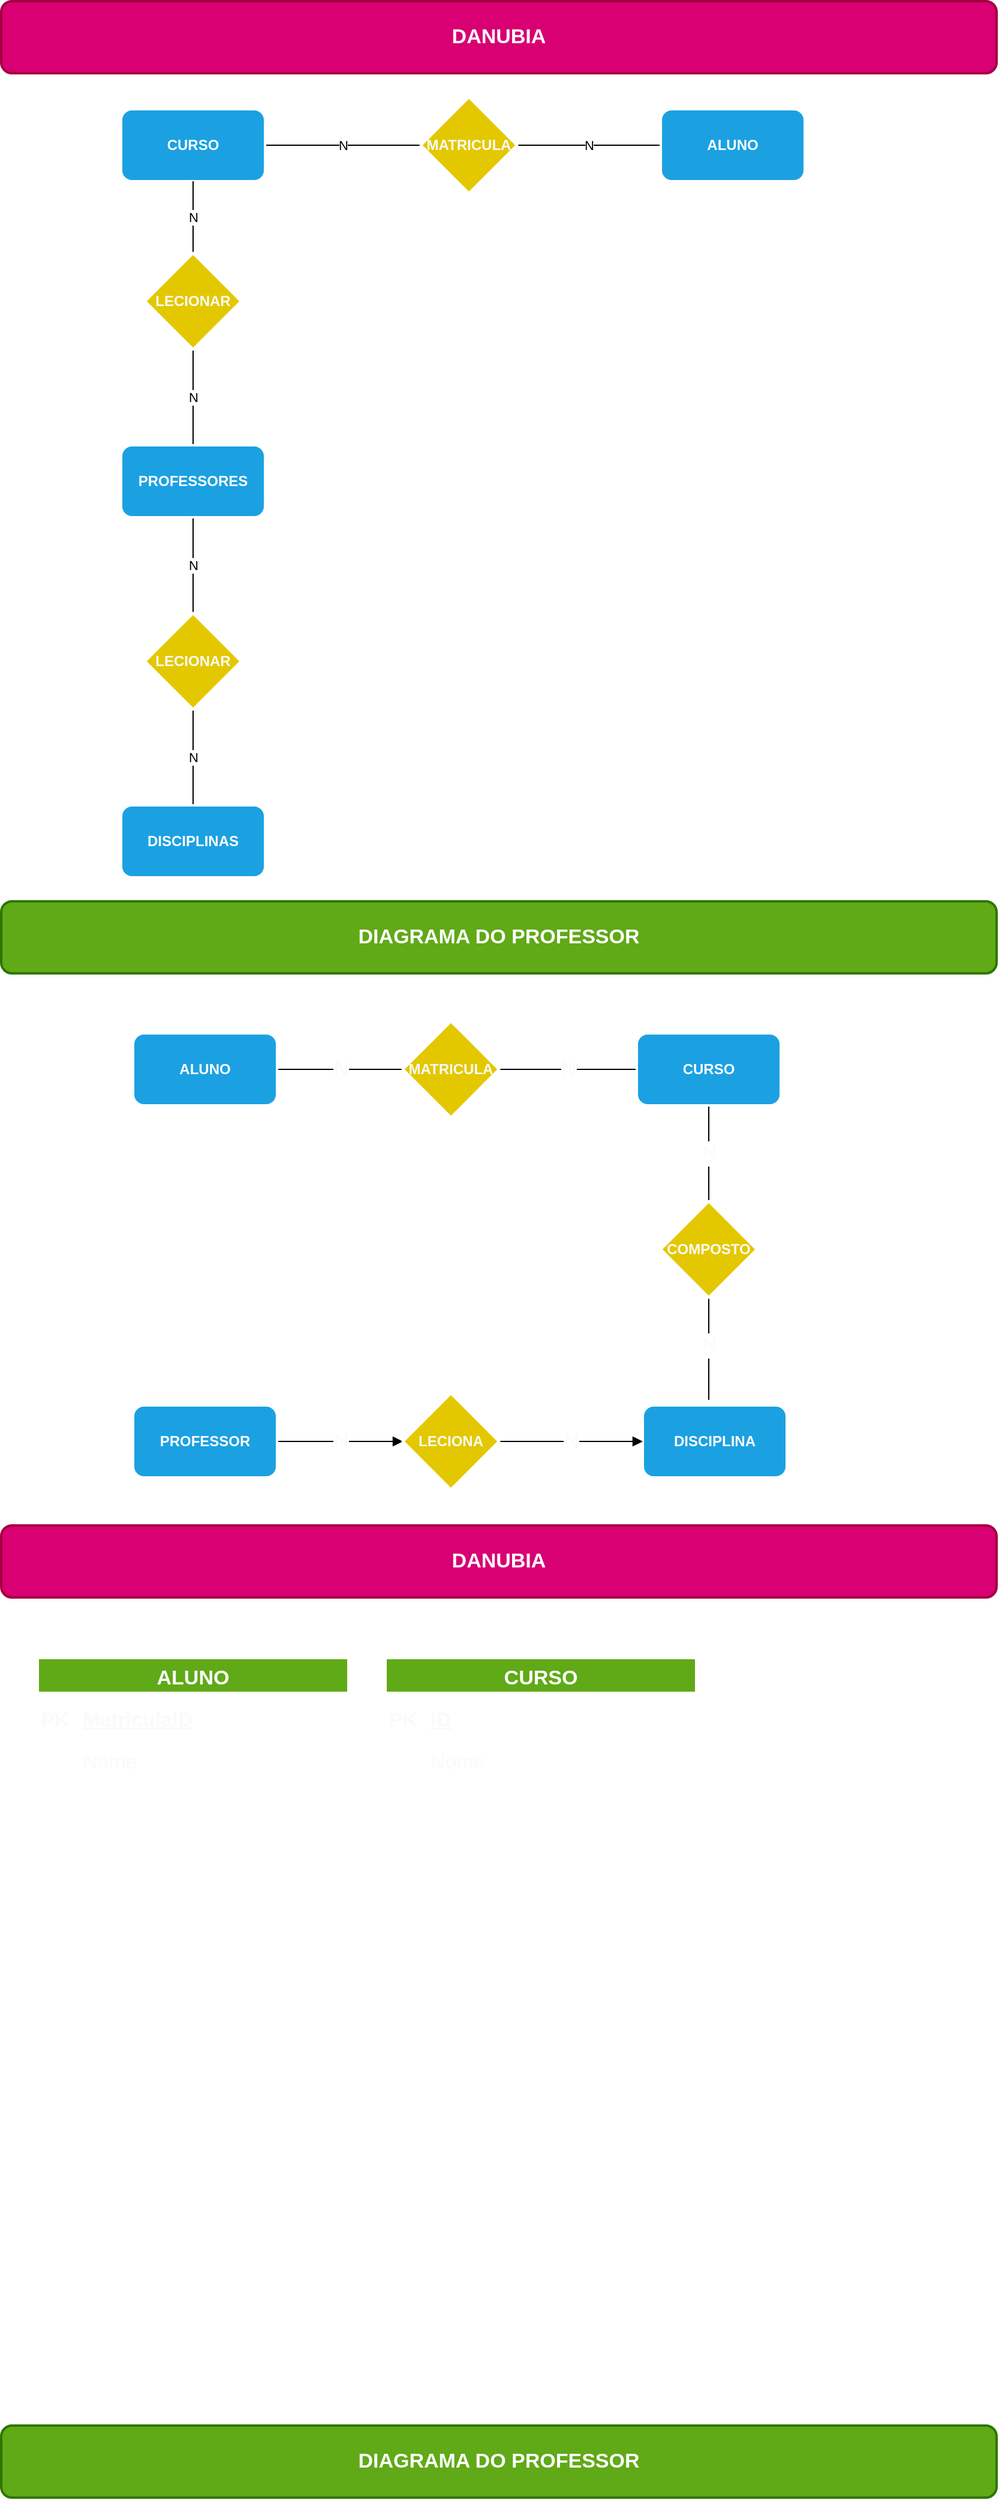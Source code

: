 <mxfile>
    <diagram id="Im50z9Jjx5_mcuX_7Bio" name="Page-1">
        <mxGraphModel dx="1208" dy="787" grid="1" gridSize="10" guides="1" tooltips="1" connect="1" arrows="1" fold="1" page="1" pageScale="1" pageWidth="850" pageHeight="1100" math="0" shadow="0">
            <root>
                <mxCell id="0"/>
                <mxCell id="1" parent="0"/>
                <mxCell id="3" value="N" style="edgeStyle=none;html=1;endArrow=none;endFill=0;" edge="1" parent="1" source="2">
                    <mxGeometry relative="1" as="geometry">
                        <mxPoint x="360" y="140" as="targetPoint"/>
                    </mxGeometry>
                </mxCell>
                <mxCell id="2" value="CURSO" style="rounded=1;whiteSpace=wrap;html=1;fillColor=#1ba1e2;fontColor=#ffffff;strokeColor=#FFFFFF;fontStyle=1;strokeWidth=2;" vertex="1" parent="1">
                    <mxGeometry x="110" y="110" width="120" height="60" as="geometry"/>
                </mxCell>
                <mxCell id="5" value="N" style="edgeStyle=none;html=1;endArrow=none;endFill=0;" edge="1" parent="1">
                    <mxGeometry relative="1" as="geometry">
                        <mxPoint x="560" y="140" as="targetPoint"/>
                        <mxPoint x="440" y="140" as="sourcePoint"/>
                    </mxGeometry>
                </mxCell>
                <mxCell id="4" value="MATRICULA" style="rhombus;whiteSpace=wrap;html=1;fillColor=#e3c800;fontColor=#FAFAFA;strokeColor=#FFFFFF;fontStyle=1;strokeWidth=2;" vertex="1" parent="1">
                    <mxGeometry x="360" y="100" width="80" height="80" as="geometry"/>
                </mxCell>
                <mxCell id="7" value="ALUNO" style="rounded=1;whiteSpace=wrap;html=1;fillColor=#1ba1e2;fontColor=#ffffff;strokeColor=#FFFFFF;fontStyle=1;strokeWidth=2;" vertex="1" parent="1">
                    <mxGeometry x="560" y="110" width="120" height="60" as="geometry"/>
                </mxCell>
                <mxCell id="13" value="N" style="edgeStyle=none;html=1;entryX=0.5;entryY=1;entryDx=0;entryDy=0;endArrow=none;endFill=0;" edge="1" parent="1" source="10" target="2">
                    <mxGeometry relative="1" as="geometry"/>
                </mxCell>
                <mxCell id="14" value="N" style="edgeStyle=none;html=1;entryX=0.5;entryY=0;entryDx=0;entryDy=0;endArrow=none;endFill=0;" edge="1" parent="1" source="10" target="11">
                    <mxGeometry relative="1" as="geometry"/>
                </mxCell>
                <mxCell id="10" value="LECIONAR" style="rhombus;whiteSpace=wrap;html=1;fillColor=#e3c800;fontColor=#FAFAFA;strokeColor=#FFFFFF;fontStyle=1;strokeWidth=2;" vertex="1" parent="1">
                    <mxGeometry x="130" y="230" width="80" height="80" as="geometry"/>
                </mxCell>
                <mxCell id="15" value="N" style="edgeStyle=none;html=1;entryX=0.5;entryY=0;entryDx=0;entryDy=0;endArrow=none;endFill=0;" edge="1" parent="1" source="11" target="12">
                    <mxGeometry relative="1" as="geometry"/>
                </mxCell>
                <mxCell id="11" value="PROFESSORES" style="rounded=1;whiteSpace=wrap;html=1;fillColor=#1ba1e2;fontColor=#ffffff;strokeColor=#FFFFFF;fontStyle=1;strokeWidth=2;" vertex="1" parent="1">
                    <mxGeometry x="110" y="390" width="120" height="60" as="geometry"/>
                </mxCell>
                <mxCell id="17" value="N" style="edgeStyle=none;html=1;entryX=0.5;entryY=0;entryDx=0;entryDy=0;endArrow=none;endFill=0;" edge="1" parent="1" source="12" target="16">
                    <mxGeometry relative="1" as="geometry"/>
                </mxCell>
                <mxCell id="12" value="LECIONAR" style="rhombus;whiteSpace=wrap;html=1;fillColor=#e3c800;fontColor=#FAFAFA;strokeColor=#FFFFFF;fontStyle=1;strokeWidth=2;" vertex="1" parent="1">
                    <mxGeometry x="130" y="530" width="80" height="80" as="geometry"/>
                </mxCell>
                <mxCell id="16" value="DISCIPLINAS" style="rounded=1;whiteSpace=wrap;html=1;fillColor=#1ba1e2;fontColor=#ffffff;strokeColor=#FFFFFF;fontStyle=1;strokeWidth=2;" vertex="1" parent="1">
                    <mxGeometry x="110" y="690" width="120" height="60" as="geometry"/>
                </mxCell>
                <mxCell id="18" value="&lt;font style=&quot;font-size: 17px;&quot;&gt;DIAGRAMA DO PROFESSOR&lt;/font&gt;" style="rounded=1;whiteSpace=wrap;html=1;fillColor=#60a917;fontColor=#ffffff;strokeColor=#2D7600;fontStyle=1;strokeWidth=2;" vertex="1" parent="1">
                    <mxGeometry x="10" y="770" width="830" height="60" as="geometry"/>
                </mxCell>
                <mxCell id="22" value="N" style="edgeStyle=none;html=1;entryX=0;entryY=0.5;entryDx=0;entryDy=0;fontSize=17;fontColor=#FAFAFA;endArrow=none;endFill=0;" edge="1" parent="1" source="19" target="20">
                    <mxGeometry relative="1" as="geometry"/>
                </mxCell>
                <mxCell id="19" value="ALUNO" style="rounded=1;whiteSpace=wrap;html=1;fillColor=#1ba1e2;fontColor=#ffffff;strokeColor=#FFFFFF;fontStyle=1;strokeWidth=2;" vertex="1" parent="1">
                    <mxGeometry x="120" y="880" width="120" height="60" as="geometry"/>
                </mxCell>
                <mxCell id="23" value="N" style="edgeStyle=none;html=1;entryX=0;entryY=0.5;entryDx=0;entryDy=0;fontSize=17;fontColor=#FAFAFA;endArrow=none;endFill=0;" edge="1" parent="1" source="20" target="21">
                    <mxGeometry relative="1" as="geometry"/>
                </mxCell>
                <mxCell id="20" value="MATRICULA" style="rhombus;whiteSpace=wrap;html=1;fillColor=#e3c800;fontColor=#FAFAFA;strokeColor=#FFFFFF;fontStyle=1;strokeWidth=2;" vertex="1" parent="1">
                    <mxGeometry x="345" y="870" width="80" height="80" as="geometry"/>
                </mxCell>
                <mxCell id="26" value="N" style="edgeStyle=none;html=1;entryX=0.5;entryY=0;entryDx=0;entryDy=0;fontSize=17;fontColor=#FAFAFA;endArrow=none;endFill=0;" edge="1" parent="1" source="21" target="25">
                    <mxGeometry relative="1" as="geometry"/>
                </mxCell>
                <mxCell id="21" value="CURSO" style="rounded=1;whiteSpace=wrap;html=1;fillColor=#1ba1e2;fontColor=#ffffff;strokeColor=#FFFFFF;fontStyle=1;strokeWidth=2;" vertex="1" parent="1">
                    <mxGeometry x="540" y="880" width="120" height="60" as="geometry"/>
                </mxCell>
                <mxCell id="30" value="N" style="edgeStyle=none;html=1;fontSize=17;fontColor=#FAFAFA;endArrow=block;endFill=1;" edge="1" parent="1" source="24" target="29">
                    <mxGeometry relative="1" as="geometry"/>
                </mxCell>
                <mxCell id="24" value="PROFESSOR" style="rounded=1;whiteSpace=wrap;html=1;fillColor=#1ba1e2;fontColor=#ffffff;strokeColor=#FFFFFF;fontStyle=1;strokeWidth=2;" vertex="1" parent="1">
                    <mxGeometry x="120" y="1190" width="120" height="60" as="geometry"/>
                </mxCell>
                <mxCell id="27" value="N" style="edgeStyle=none;html=1;fontSize=17;fontColor=#FAFAFA;endArrow=none;endFill=0;" edge="1" parent="1" source="25">
                    <mxGeometry x="0.867" relative="1" as="geometry">
                        <mxPoint x="600" y="1130" as="targetPoint"/>
                        <Array as="points">
                            <mxPoint x="600" y="1190"/>
                        </Array>
                        <mxPoint as="offset"/>
                    </mxGeometry>
                </mxCell>
                <mxCell id="25" value="COMPOSTO" style="rhombus;whiteSpace=wrap;html=1;fillColor=#e3c800;fontColor=#FAFAFA;strokeColor=#FFFFFF;fontStyle=1;strokeWidth=2;" vertex="1" parent="1">
                    <mxGeometry x="560" y="1020" width="80" height="80" as="geometry"/>
                </mxCell>
                <mxCell id="28" value="DISCIPLINA" style="rounded=1;whiteSpace=wrap;html=1;fillColor=#1ba1e2;fontColor=#ffffff;strokeColor=#FFFFFF;fontStyle=1;strokeWidth=2;" vertex="1" parent="1">
                    <mxGeometry x="545" y="1190" width="120" height="60" as="geometry"/>
                </mxCell>
                <mxCell id="31" value="N" style="edgeStyle=none;html=1;entryX=0;entryY=0.5;entryDx=0;entryDy=0;fontSize=17;fontColor=#FAFAFA;endArrow=block;endFill=1;" edge="1" parent="1" source="29" target="28">
                    <mxGeometry relative="1" as="geometry"/>
                </mxCell>
                <mxCell id="29" value="LECIONA" style="rhombus;whiteSpace=wrap;html=1;fillColor=#e3c800;fontColor=#FAFAFA;strokeColor=#FFFFFF;fontStyle=1;strokeWidth=2;" vertex="1" parent="1">
                    <mxGeometry x="345" y="1180" width="80" height="80" as="geometry"/>
                </mxCell>
                <mxCell id="35" value="&lt;font style=&quot;font-size: 17px;&quot;&gt;DIAGRAMA DO PROFESSOR&lt;/font&gt;" style="rounded=1;whiteSpace=wrap;html=1;fillColor=#60a917;fontColor=#ffffff;strokeColor=#2D7600;fontStyle=1;strokeWidth=2;" vertex="1" parent="1">
                    <mxGeometry x="10" y="2040" width="830" height="60" as="geometry"/>
                </mxCell>
                <mxCell id="36" value="&lt;span style=&quot;font-size: 17px;&quot;&gt;DANUBIA&lt;/span&gt;" style="rounded=1;whiteSpace=wrap;html=1;fillColor=#d80073;fontColor=#ffffff;strokeColor=#A50040;fontStyle=1;strokeWidth=2;" vertex="1" parent="1">
                    <mxGeometry x="10" y="20" width="830" height="60" as="geometry"/>
                </mxCell>
                <mxCell id="37" value="&lt;span style=&quot;font-size: 17px;&quot;&gt;DANUBIA&lt;/span&gt;" style="rounded=1;whiteSpace=wrap;html=1;fillColor=#d80073;fontColor=#ffffff;strokeColor=#A50040;fontStyle=1;strokeWidth=2;" vertex="1" parent="1">
                    <mxGeometry x="10" y="1290" width="830" height="60" as="geometry"/>
                </mxCell>
                <mxCell id="40" value="ALUNO" style="shape=table;startSize=30;container=1;collapsible=1;childLayout=tableLayout;fixedRows=1;rowLines=0;fontStyle=1;align=center;resizeLast=1;strokeColor=#ffffff;strokeWidth=3;fontSize=17;fontColor=#ffffff;labelBackgroundColor=none;fillColor=#60a917;" vertex="1" parent="1">
                    <mxGeometry x="40" y="1400" width="260" height="130" as="geometry">
                        <mxRectangle x="40" y="1400" width="100" height="30" as="alternateBounds"/>
                    </mxGeometry>
                </mxCell>
                <mxCell id="41" value="" style="shape=tableRow;horizontal=0;startSize=0;swimlaneHead=0;swimlaneBody=0;fillColor=none;collapsible=0;dropTarget=0;points=[[0,0.5],[1,0.5]];portConstraint=eastwest;top=0;left=0;right=0;bottom=1;strokeColor=#FFFFFF;strokeWidth=2;fontSize=17;fontColor=#FAFAFA;" vertex="1" parent="40">
                    <mxGeometry y="30" width="260" height="40" as="geometry"/>
                </mxCell>
                <mxCell id="42" value="PK" style="shape=partialRectangle;connectable=0;fillColor=none;top=0;left=0;bottom=0;right=0;fontStyle=1;overflow=hidden;strokeColor=#FFFFFF;strokeWidth=2;fontSize=17;fontColor=#FAFAFA;" vertex="1" parent="41">
                    <mxGeometry width="30" height="40" as="geometry">
                        <mxRectangle width="30" height="40" as="alternateBounds"/>
                    </mxGeometry>
                </mxCell>
                <mxCell id="43" value="MatriculaID" style="shape=partialRectangle;connectable=0;fillColor=none;top=0;left=0;bottom=0;right=0;align=left;spacingLeft=6;fontStyle=5;overflow=hidden;strokeColor=#FFFFFF;strokeWidth=2;fontSize=17;fontColor=#FAFAFA;" vertex="1" parent="41">
                    <mxGeometry x="30" width="230" height="40" as="geometry">
                        <mxRectangle width="230" height="40" as="alternateBounds"/>
                    </mxGeometry>
                </mxCell>
                <mxCell id="44" value="" style="shape=tableRow;horizontal=0;startSize=0;swimlaneHead=0;swimlaneBody=0;fillColor=none;collapsible=0;dropTarget=0;points=[[0,0.5],[1,0.5]];portConstraint=eastwest;top=0;left=0;right=0;bottom=0;strokeColor=#FFFFFF;strokeWidth=2;fontSize=17;fontColor=#FAFAFA;" vertex="1" parent="40">
                    <mxGeometry y="70" width="260" height="30" as="geometry"/>
                </mxCell>
                <mxCell id="45" value="" style="shape=partialRectangle;connectable=0;fillColor=none;top=0;left=0;bottom=0;right=0;editable=1;overflow=hidden;strokeColor=#FFFFFF;strokeWidth=2;fontSize=17;fontColor=#FAFAFA;" vertex="1" parent="44">
                    <mxGeometry width="30" height="30" as="geometry">
                        <mxRectangle width="30" height="30" as="alternateBounds"/>
                    </mxGeometry>
                </mxCell>
                <mxCell id="46" value="Nome" style="shape=partialRectangle;connectable=0;fillColor=none;top=0;left=0;bottom=0;right=0;align=left;spacingLeft=6;overflow=hidden;strokeColor=#FFFFFF;strokeWidth=2;fontSize=17;fontColor=#FAFAFA;" vertex="1" parent="44">
                    <mxGeometry x="30" width="230" height="30" as="geometry">
                        <mxRectangle width="230" height="30" as="alternateBounds"/>
                    </mxGeometry>
                </mxCell>
                <mxCell id="47" value="" style="shape=tableRow;horizontal=0;startSize=0;swimlaneHead=0;swimlaneBody=0;fillColor=none;collapsible=0;dropTarget=0;points=[[0,0.5],[1,0.5]];portConstraint=eastwest;top=0;left=0;right=0;bottom=0;strokeColor=#FFFFFF;strokeWidth=2;fontSize=17;fontColor=#FAFAFA;" vertex="1" parent="40">
                    <mxGeometry y="100" width="260" height="30" as="geometry"/>
                </mxCell>
                <mxCell id="48" value="" style="shape=partialRectangle;connectable=0;fillColor=none;top=0;left=0;bottom=0;right=0;editable=1;overflow=hidden;strokeColor=#FFFFFF;strokeWidth=2;fontSize=17;fontColor=#FAFAFA;" vertex="1" parent="47">
                    <mxGeometry width="30" height="30" as="geometry">
                        <mxRectangle width="30" height="30" as="alternateBounds"/>
                    </mxGeometry>
                </mxCell>
                <mxCell id="49" value="" style="shape=partialRectangle;connectable=0;fillColor=none;top=0;left=0;bottom=0;right=0;align=left;spacingLeft=6;overflow=hidden;strokeColor=#FFFFFF;strokeWidth=2;fontSize=17;fontColor=#FAFAFA;" vertex="1" parent="47">
                    <mxGeometry x="30" width="230" height="30" as="geometry">
                        <mxRectangle width="230" height="30" as="alternateBounds"/>
                    </mxGeometry>
                </mxCell>
                <mxCell id="53" value="CURSO" style="shape=table;startSize=30;container=1;collapsible=1;childLayout=tableLayout;fixedRows=1;rowLines=0;fontStyle=1;align=center;resizeLast=1;strokeColor=#ffffff;strokeWidth=3;fontSize=17;fontColor=#ffffff;labelBackgroundColor=none;fillColor=#60a917;" vertex="1" parent="1">
                    <mxGeometry x="330" y="1400" width="260" height="130" as="geometry">
                        <mxRectangle x="40" y="1400" width="100" height="30" as="alternateBounds"/>
                    </mxGeometry>
                </mxCell>
                <mxCell id="54" value="" style="shape=tableRow;horizontal=0;startSize=0;swimlaneHead=0;swimlaneBody=0;fillColor=none;collapsible=0;dropTarget=0;points=[[0,0.5],[1,0.5]];portConstraint=eastwest;top=0;left=0;right=0;bottom=1;strokeColor=#FFFFFF;strokeWidth=2;fontSize=17;fontColor=#FAFAFA;" vertex="1" parent="53">
                    <mxGeometry y="30" width="260" height="40" as="geometry"/>
                </mxCell>
                <mxCell id="55" value="PK" style="shape=partialRectangle;connectable=0;fillColor=none;top=0;left=0;bottom=0;right=0;fontStyle=1;overflow=hidden;strokeColor=#FFFFFF;strokeWidth=2;fontSize=17;fontColor=#FAFAFA;" vertex="1" parent="54">
                    <mxGeometry width="30" height="40" as="geometry">
                        <mxRectangle width="30" height="40" as="alternateBounds"/>
                    </mxGeometry>
                </mxCell>
                <mxCell id="56" value="ID" style="shape=partialRectangle;connectable=0;fillColor=none;top=0;left=0;bottom=0;right=0;align=left;spacingLeft=6;fontStyle=5;overflow=hidden;strokeColor=#FFFFFF;strokeWidth=2;fontSize=17;fontColor=#FAFAFA;" vertex="1" parent="54">
                    <mxGeometry x="30" width="230" height="40" as="geometry">
                        <mxRectangle width="230" height="40" as="alternateBounds"/>
                    </mxGeometry>
                </mxCell>
                <mxCell id="57" value="" style="shape=tableRow;horizontal=0;startSize=0;swimlaneHead=0;swimlaneBody=0;fillColor=none;collapsible=0;dropTarget=0;points=[[0,0.5],[1,0.5]];portConstraint=eastwest;top=0;left=0;right=0;bottom=0;strokeColor=#FFFFFF;strokeWidth=2;fontSize=17;fontColor=#FAFAFA;" vertex="1" parent="53">
                    <mxGeometry y="70" width="260" height="30" as="geometry"/>
                </mxCell>
                <mxCell id="58" value="" style="shape=partialRectangle;connectable=0;fillColor=none;top=0;left=0;bottom=0;right=0;editable=1;overflow=hidden;strokeColor=#FFFFFF;strokeWidth=2;fontSize=17;fontColor=#FAFAFA;" vertex="1" parent="57">
                    <mxGeometry width="30" height="30" as="geometry">
                        <mxRectangle width="30" height="30" as="alternateBounds"/>
                    </mxGeometry>
                </mxCell>
                <mxCell id="59" value="Nome" style="shape=partialRectangle;connectable=0;fillColor=none;top=0;left=0;bottom=0;right=0;align=left;spacingLeft=6;overflow=hidden;strokeColor=#FFFFFF;strokeWidth=2;fontSize=17;fontColor=#FAFAFA;" vertex="1" parent="57">
                    <mxGeometry x="30" width="230" height="30" as="geometry">
                        <mxRectangle width="230" height="30" as="alternateBounds"/>
                    </mxGeometry>
                </mxCell>
                <mxCell id="60" value="" style="shape=tableRow;horizontal=0;startSize=0;swimlaneHead=0;swimlaneBody=0;fillColor=none;collapsible=0;dropTarget=0;points=[[0,0.5],[1,0.5]];portConstraint=eastwest;top=0;left=0;right=0;bottom=0;strokeColor=#FFFFFF;strokeWidth=2;fontSize=17;fontColor=#FAFAFA;" vertex="1" parent="53">
                    <mxGeometry y="100" width="260" height="30" as="geometry"/>
                </mxCell>
                <mxCell id="61" value="" style="shape=partialRectangle;connectable=0;fillColor=none;top=0;left=0;bottom=0;right=0;editable=1;overflow=hidden;strokeColor=#FFFFFF;strokeWidth=2;fontSize=17;fontColor=#FAFAFA;" vertex="1" parent="60">
                    <mxGeometry width="30" height="30" as="geometry">
                        <mxRectangle width="30" height="30" as="alternateBounds"/>
                    </mxGeometry>
                </mxCell>
                <mxCell id="62" value="" style="shape=partialRectangle;connectable=0;fillColor=none;top=0;left=0;bottom=0;right=0;align=left;spacingLeft=6;overflow=hidden;strokeColor=#FFFFFF;strokeWidth=2;fontSize=17;fontColor=#FAFAFA;" vertex="1" parent="60">
                    <mxGeometry x="30" width="230" height="30" as="geometry">
                        <mxRectangle width="230" height="30" as="alternateBounds"/>
                    </mxGeometry>
                </mxCell>
            </root>
        </mxGraphModel>
    </diagram>
</mxfile>